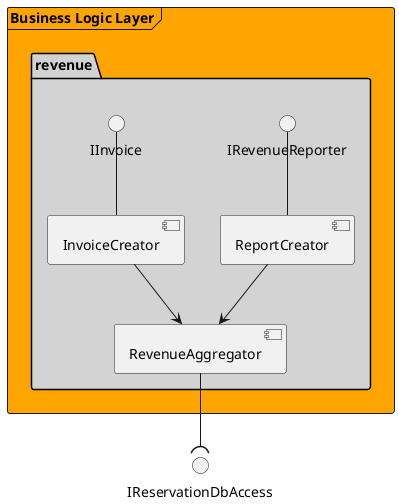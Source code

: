 @startuml

'skinparam linetype ortho
skinparam linetype polyline
'skinparam monochrome true

skinparam package {
    backgroundColor lightgrey
}

frame "Business Logic Layer" #orange {
    package "revenue" {
            IRevenueReporter -- [ReportCreator]
            IInvoice -- [InvoiceCreator]
            [RevenueAggregator]

            ReportCreator --> RevenueAggregator
            InvoiceCreator --> RevenueAggregator

    }
}

RevenueAggregator --( IReservationDbAccess

@enduml